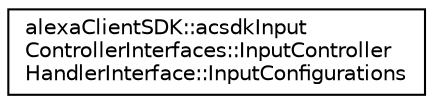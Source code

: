 digraph "Graphical Class Hierarchy"
{
 // LATEX_PDF_SIZE
  edge [fontname="Helvetica",fontsize="10",labelfontname="Helvetica",labelfontsize="10"];
  node [fontname="Helvetica",fontsize="10",shape=record];
  rankdir="LR";
  Node0 [label="alexaClientSDK::acsdkInput\lControllerInterfaces::InputController\lHandlerInterface::InputConfigurations",height=0.2,width=0.4,color="black", fillcolor="white", style="filled",URL="$structalexa_client_s_d_k_1_1acsdk_input_controller_interfaces_1_1_input_controller_handler_interface_1_1_input_configurations.html",tooltip="The configuration of the inputs on the device."];
}
